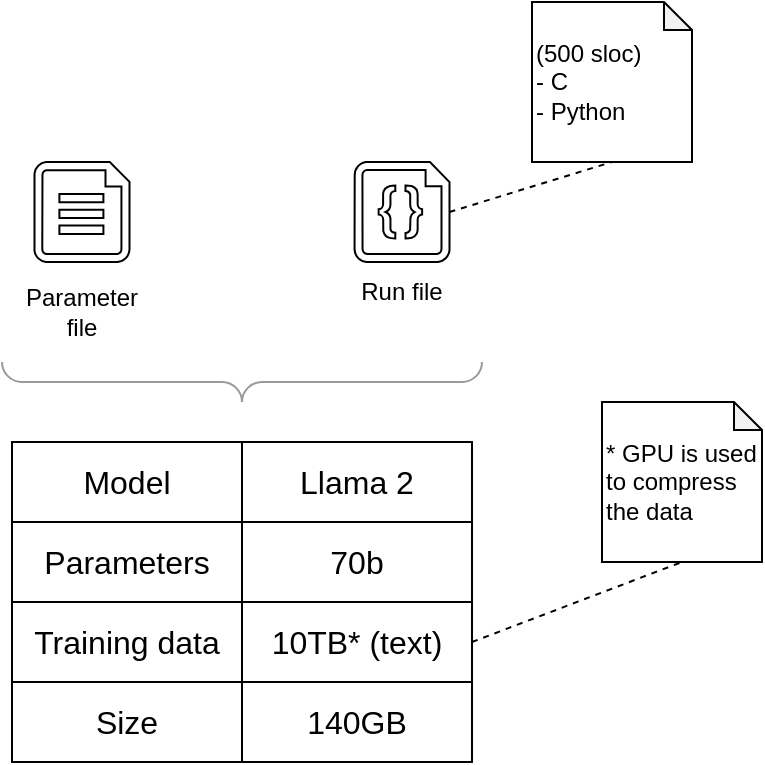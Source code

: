 <mxfile version="24.7.17">
  <diagram name="Page-1" id="4J9XH1d8NYboouAvBhCM">
    <mxGraphModel dx="1050" dy="621" grid="1" gridSize="10" guides="1" tooltips="1" connect="1" arrows="1" fold="1" page="1" pageScale="1" pageWidth="850" pageHeight="1100" math="0" shadow="0">
      <root>
        <mxCell id="0" />
        <mxCell id="1" parent="0" />
        <mxCell id="NfjtzBJIQB6drNlAPrNe-3" value="Parameter&lt;div&gt;file&lt;/div&gt;" style="text;html=1;align=center;verticalAlign=middle;whiteSpace=wrap;rounded=0;" vertex="1" parent="1">
          <mxGeometry x="170" y="190" width="60" height="30" as="geometry" />
        </mxCell>
        <mxCell id="NfjtzBJIQB6drNlAPrNe-5" value="Run&amp;nbsp;&lt;span style=&quot;background-color: initial;&quot;&gt;file&lt;/span&gt;" style="text;html=1;align=center;verticalAlign=middle;whiteSpace=wrap;rounded=0;" vertex="1" parent="1">
          <mxGeometry x="330" y="180" width="60" height="30" as="geometry" />
        </mxCell>
        <mxCell id="NfjtzBJIQB6drNlAPrNe-10" value="" style="verticalLabelPosition=bottom;html=1;verticalAlign=top;align=center;shape=mxgraph.azure.code_file;pointerEvents=1;" vertex="1" parent="1">
          <mxGeometry x="336.25" y="130" width="47.5" height="50" as="geometry" />
        </mxCell>
        <mxCell id="NfjtzBJIQB6drNlAPrNe-11" value="" style="verticalLabelPosition=bottom;html=1;verticalAlign=top;align=center;shape=mxgraph.azure.cloud_services_configuration_file;pointerEvents=1;" vertex="1" parent="1">
          <mxGeometry x="176.25" y="130" width="47.5" height="50" as="geometry" />
        </mxCell>
        <mxCell id="NfjtzBJIQB6drNlAPrNe-12" value="&lt;div&gt;(500 sloc)&lt;/div&gt;- C&lt;div&gt;- Python&lt;/div&gt;" style="shape=note;whiteSpace=wrap;html=1;backgroundOutline=1;darkOpacity=0.05;align=left;size=14;" vertex="1" parent="1">
          <mxGeometry x="425" y="50" width="80" height="80" as="geometry" />
        </mxCell>
        <mxCell id="NfjtzBJIQB6drNlAPrNe-13" value="" style="endArrow=none;dashed=1;html=1;rounded=0;entryX=0.5;entryY=1;entryDx=0;entryDy=0;entryPerimeter=0;exitX=1;exitY=0.5;exitDx=0;exitDy=0;exitPerimeter=0;" edge="1" parent="1" source="NfjtzBJIQB6drNlAPrNe-10" target="NfjtzBJIQB6drNlAPrNe-12">
          <mxGeometry width="50" height="50" relative="1" as="geometry">
            <mxPoint x="400" y="350" as="sourcePoint" />
            <mxPoint x="450" y="300" as="targetPoint" />
          </mxGeometry>
        </mxCell>
        <mxCell id="NfjtzBJIQB6drNlAPrNe-15" value="" style="verticalLabelPosition=bottom;shadow=0;dashed=0;align=center;html=1;verticalAlign=top;strokeWidth=1;shape=mxgraph.mockup.markup.curlyBrace;whiteSpace=wrap;strokeColor=#999999;direction=west;" vertex="1" parent="1">
          <mxGeometry x="160" y="230" width="240" height="20" as="geometry" />
        </mxCell>
        <mxCell id="NfjtzBJIQB6drNlAPrNe-16" value="" style="shape=table;startSize=0;container=1;collapsible=0;childLayout=tableLayout;fontSize=16;" vertex="1" parent="1">
          <mxGeometry x="165" y="270" width="230" height="160" as="geometry" />
        </mxCell>
        <mxCell id="NfjtzBJIQB6drNlAPrNe-17" value="" style="shape=tableRow;horizontal=0;startSize=0;swimlaneHead=0;swimlaneBody=0;strokeColor=inherit;top=0;left=0;bottom=0;right=0;collapsible=0;dropTarget=0;fillColor=none;points=[[0,0.5],[1,0.5]];portConstraint=eastwest;fontSize=16;" vertex="1" parent="NfjtzBJIQB6drNlAPrNe-16">
          <mxGeometry width="230" height="40" as="geometry" />
        </mxCell>
        <mxCell id="NfjtzBJIQB6drNlAPrNe-18" value="Model" style="shape=partialRectangle;html=1;whiteSpace=wrap;connectable=0;strokeColor=inherit;overflow=hidden;fillColor=none;top=0;left=0;bottom=0;right=0;pointerEvents=1;fontSize=16;" vertex="1" parent="NfjtzBJIQB6drNlAPrNe-17">
          <mxGeometry width="115" height="40" as="geometry">
            <mxRectangle width="115" height="40" as="alternateBounds" />
          </mxGeometry>
        </mxCell>
        <mxCell id="NfjtzBJIQB6drNlAPrNe-19" value="Llama 2" style="shape=partialRectangle;html=1;whiteSpace=wrap;connectable=0;strokeColor=inherit;overflow=hidden;fillColor=none;top=0;left=0;bottom=0;right=0;pointerEvents=1;fontSize=16;" vertex="1" parent="NfjtzBJIQB6drNlAPrNe-17">
          <mxGeometry x="115" width="115" height="40" as="geometry">
            <mxRectangle width="115" height="40" as="alternateBounds" />
          </mxGeometry>
        </mxCell>
        <mxCell id="NfjtzBJIQB6drNlAPrNe-21" value="" style="shape=tableRow;horizontal=0;startSize=0;swimlaneHead=0;swimlaneBody=0;strokeColor=inherit;top=0;left=0;bottom=0;right=0;collapsible=0;dropTarget=0;fillColor=none;points=[[0,0.5],[1,0.5]];portConstraint=eastwest;fontSize=16;" vertex="1" parent="NfjtzBJIQB6drNlAPrNe-16">
          <mxGeometry y="40" width="230" height="40" as="geometry" />
        </mxCell>
        <mxCell id="NfjtzBJIQB6drNlAPrNe-22" value="Parameters" style="shape=partialRectangle;html=1;whiteSpace=wrap;connectable=0;strokeColor=inherit;overflow=hidden;fillColor=none;top=0;left=0;bottom=0;right=0;pointerEvents=1;fontSize=16;" vertex="1" parent="NfjtzBJIQB6drNlAPrNe-21">
          <mxGeometry width="115" height="40" as="geometry">
            <mxRectangle width="115" height="40" as="alternateBounds" />
          </mxGeometry>
        </mxCell>
        <mxCell id="NfjtzBJIQB6drNlAPrNe-23" value="70b" style="shape=partialRectangle;html=1;whiteSpace=wrap;connectable=0;strokeColor=inherit;overflow=hidden;fillColor=none;top=0;left=0;bottom=0;right=0;pointerEvents=1;fontSize=16;" vertex="1" parent="NfjtzBJIQB6drNlAPrNe-21">
          <mxGeometry x="115" width="115" height="40" as="geometry">
            <mxRectangle width="115" height="40" as="alternateBounds" />
          </mxGeometry>
        </mxCell>
        <mxCell id="NfjtzBJIQB6drNlAPrNe-25" value="" style="shape=tableRow;horizontal=0;startSize=0;swimlaneHead=0;swimlaneBody=0;strokeColor=inherit;top=0;left=0;bottom=0;right=0;collapsible=0;dropTarget=0;fillColor=none;points=[[0,0.5],[1,0.5]];portConstraint=eastwest;fontSize=16;" vertex="1" parent="NfjtzBJIQB6drNlAPrNe-16">
          <mxGeometry y="80" width="230" height="40" as="geometry" />
        </mxCell>
        <mxCell id="NfjtzBJIQB6drNlAPrNe-26" value="Training data" style="shape=partialRectangle;html=1;whiteSpace=wrap;connectable=0;strokeColor=inherit;overflow=hidden;fillColor=none;top=0;left=0;bottom=0;right=0;pointerEvents=1;fontSize=16;" vertex="1" parent="NfjtzBJIQB6drNlAPrNe-25">
          <mxGeometry width="115" height="40" as="geometry">
            <mxRectangle width="115" height="40" as="alternateBounds" />
          </mxGeometry>
        </mxCell>
        <mxCell id="NfjtzBJIQB6drNlAPrNe-27" value="10TB* (text)" style="shape=partialRectangle;html=1;whiteSpace=wrap;connectable=0;strokeColor=inherit;overflow=hidden;fillColor=none;top=0;left=0;bottom=0;right=0;pointerEvents=1;fontSize=16;" vertex="1" parent="NfjtzBJIQB6drNlAPrNe-25">
          <mxGeometry x="115" width="115" height="40" as="geometry">
            <mxRectangle width="115" height="40" as="alternateBounds" />
          </mxGeometry>
        </mxCell>
        <mxCell id="NfjtzBJIQB6drNlAPrNe-29" style="shape=tableRow;horizontal=0;startSize=0;swimlaneHead=0;swimlaneBody=0;strokeColor=inherit;top=0;left=0;bottom=0;right=0;collapsible=0;dropTarget=0;fillColor=none;points=[[0,0.5],[1,0.5]];portConstraint=eastwest;fontSize=16;" vertex="1" parent="NfjtzBJIQB6drNlAPrNe-16">
          <mxGeometry y="120" width="230" height="40" as="geometry" />
        </mxCell>
        <mxCell id="NfjtzBJIQB6drNlAPrNe-30" value="Size" style="shape=partialRectangle;html=1;whiteSpace=wrap;connectable=0;strokeColor=inherit;overflow=hidden;fillColor=none;top=0;left=0;bottom=0;right=0;pointerEvents=1;fontSize=16;" vertex="1" parent="NfjtzBJIQB6drNlAPrNe-29">
          <mxGeometry width="115" height="40" as="geometry">
            <mxRectangle width="115" height="40" as="alternateBounds" />
          </mxGeometry>
        </mxCell>
        <mxCell id="NfjtzBJIQB6drNlAPrNe-31" value="140GB" style="shape=partialRectangle;html=1;whiteSpace=wrap;connectable=0;strokeColor=inherit;overflow=hidden;fillColor=none;top=0;left=0;bottom=0;right=0;pointerEvents=1;fontSize=16;" vertex="1" parent="NfjtzBJIQB6drNlAPrNe-29">
          <mxGeometry x="115" width="115" height="40" as="geometry">
            <mxRectangle width="115" height="40" as="alternateBounds" />
          </mxGeometry>
        </mxCell>
        <mxCell id="NfjtzBJIQB6drNlAPrNe-33" value="&lt;div&gt;* GPU is used to compress the data&lt;/div&gt;" style="shape=note;whiteSpace=wrap;html=1;backgroundOutline=1;darkOpacity=0.05;align=left;size=14;" vertex="1" parent="1">
          <mxGeometry x="460" y="250" width="80" height="80" as="geometry" />
        </mxCell>
        <mxCell id="NfjtzBJIQB6drNlAPrNe-34" value="" style="endArrow=none;dashed=1;html=1;rounded=0;entryX=0.5;entryY=1;entryDx=0;entryDy=0;entryPerimeter=0;exitX=1;exitY=0.5;exitDx=0;exitDy=0;" edge="1" parent="1" source="NfjtzBJIQB6drNlAPrNe-25" target="NfjtzBJIQB6drNlAPrNe-33">
          <mxGeometry width="50" height="50" relative="1" as="geometry">
            <mxPoint x="394" y="165" as="sourcePoint" />
            <mxPoint x="475" y="140" as="targetPoint" />
          </mxGeometry>
        </mxCell>
      </root>
    </mxGraphModel>
  </diagram>
</mxfile>
